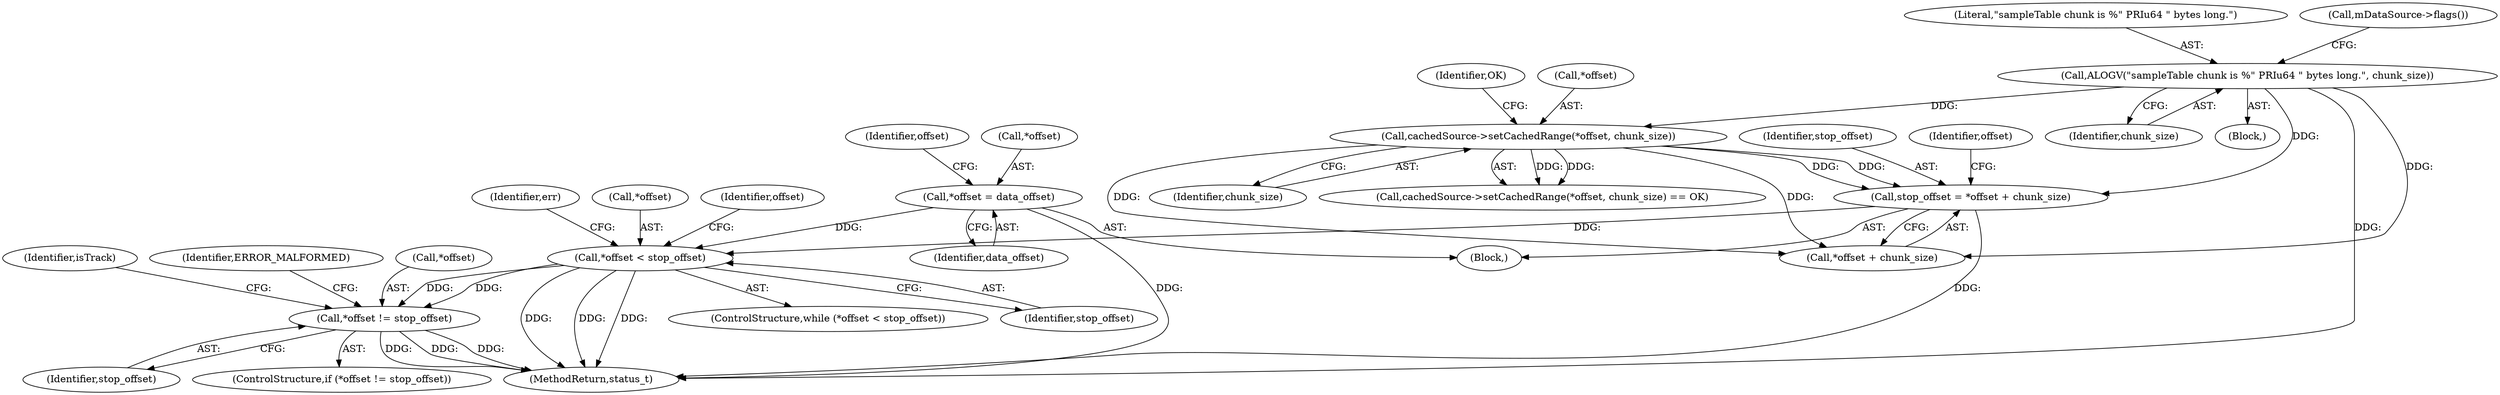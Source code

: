 digraph "0_Android_f4a88c8ed4f8186b3d6e2852993e063fc33ff231@pointer" {
"1000479" [label="(Call,*offset < stop_offset)"];
"1000474" [label="(Call,*offset = data_offset)"];
"1000468" [label="(Call,stop_offset = *offset + chunk_size)"];
"1000395" [label="(Call,cachedSource->setCachedRange(*offset, chunk_size))"];
"1000378" [label="(Call,ALOGV(\"sampleTable chunk is %\" PRIu64 \" bytes long.\", chunk_size))"];
"1000500" [label="(Call,*offset != stop_offset)"];
"1000379" [label="(Literal,\"sampleTable chunk is %\" PRIu64 \" bytes long.\")"];
"1000469" [label="(Identifier,stop_offset)"];
"1000503" [label="(Identifier,stop_offset)"];
"1000508" [label="(Identifier,isTrack)"];
"1000470" [label="(Call,*offset + chunk_size)"];
"1000398" [label="(Identifier,chunk_size)"];
"1000486" [label="(Identifier,err)"];
"1000383" [label="(Call,mDataSource->flags())"];
"1000380" [label="(Identifier,chunk_size)"];
"1000506" [label="(Identifier,ERROR_MALFORMED)"];
"1000476" [label="(Identifier,offset)"];
"1000399" [label="(Identifier,OK)"];
"1000480" [label="(Call,*offset)"];
"1000502" [label="(Identifier,offset)"];
"1000395" [label="(Call,cachedSource->setCachedRange(*offset, chunk_size))"];
"1000378" [label="(Call,ALOGV(\"sampleTable chunk is %\" PRIu64 \" bytes long.\", chunk_size))"];
"1000478" [label="(ControlStructure,while (*offset < stop_offset))"];
"1000477" [label="(Identifier,data_offset)"];
"1000481" [label="(Identifier,offset)"];
"1000394" [label="(Call,cachedSource->setCachedRange(*offset, chunk_size) == OK)"];
"1000474" [label="(Call,*offset = data_offset)"];
"1000396" [label="(Call,*offset)"];
"1002911" [label="(MethodReturn,status_t)"];
"1000468" [label="(Call,stop_offset = *offset + chunk_size)"];
"1000500" [label="(Call,*offset != stop_offset)"];
"1000501" [label="(Call,*offset)"];
"1000377" [label="(Block,)"];
"1000482" [label="(Identifier,stop_offset)"];
"1000475" [label="(Call,*offset)"];
"1000479" [label="(Call,*offset < stop_offset)"];
"1000499" [label="(ControlStructure,if (*offset != stop_offset))"];
"1000368" [label="(Block,)"];
"1000479" -> "1000478"  [label="AST: "];
"1000479" -> "1000482"  [label="CFG: "];
"1000480" -> "1000479"  [label="AST: "];
"1000482" -> "1000479"  [label="AST: "];
"1000486" -> "1000479"  [label="CFG: "];
"1000502" -> "1000479"  [label="CFG: "];
"1000479" -> "1002911"  [label="DDG: "];
"1000479" -> "1002911"  [label="DDG: "];
"1000479" -> "1002911"  [label="DDG: "];
"1000474" -> "1000479"  [label="DDG: "];
"1000468" -> "1000479"  [label="DDG: "];
"1000479" -> "1000500"  [label="DDG: "];
"1000479" -> "1000500"  [label="DDG: "];
"1000474" -> "1000368"  [label="AST: "];
"1000474" -> "1000477"  [label="CFG: "];
"1000475" -> "1000474"  [label="AST: "];
"1000477" -> "1000474"  [label="AST: "];
"1000481" -> "1000474"  [label="CFG: "];
"1000474" -> "1002911"  [label="DDG: "];
"1000468" -> "1000368"  [label="AST: "];
"1000468" -> "1000470"  [label="CFG: "];
"1000469" -> "1000468"  [label="AST: "];
"1000470" -> "1000468"  [label="AST: "];
"1000476" -> "1000468"  [label="CFG: "];
"1000468" -> "1002911"  [label="DDG: "];
"1000395" -> "1000468"  [label="DDG: "];
"1000395" -> "1000468"  [label="DDG: "];
"1000378" -> "1000468"  [label="DDG: "];
"1000395" -> "1000394"  [label="AST: "];
"1000395" -> "1000398"  [label="CFG: "];
"1000396" -> "1000395"  [label="AST: "];
"1000398" -> "1000395"  [label="AST: "];
"1000399" -> "1000395"  [label="CFG: "];
"1000395" -> "1000394"  [label="DDG: "];
"1000395" -> "1000394"  [label="DDG: "];
"1000378" -> "1000395"  [label="DDG: "];
"1000395" -> "1000470"  [label="DDG: "];
"1000395" -> "1000470"  [label="DDG: "];
"1000378" -> "1000377"  [label="AST: "];
"1000378" -> "1000380"  [label="CFG: "];
"1000379" -> "1000378"  [label="AST: "];
"1000380" -> "1000378"  [label="AST: "];
"1000383" -> "1000378"  [label="CFG: "];
"1000378" -> "1002911"  [label="DDG: "];
"1000378" -> "1000470"  [label="DDG: "];
"1000500" -> "1000499"  [label="AST: "];
"1000500" -> "1000503"  [label="CFG: "];
"1000501" -> "1000500"  [label="AST: "];
"1000503" -> "1000500"  [label="AST: "];
"1000506" -> "1000500"  [label="CFG: "];
"1000508" -> "1000500"  [label="CFG: "];
"1000500" -> "1002911"  [label="DDG: "];
"1000500" -> "1002911"  [label="DDG: "];
"1000500" -> "1002911"  [label="DDG: "];
}

